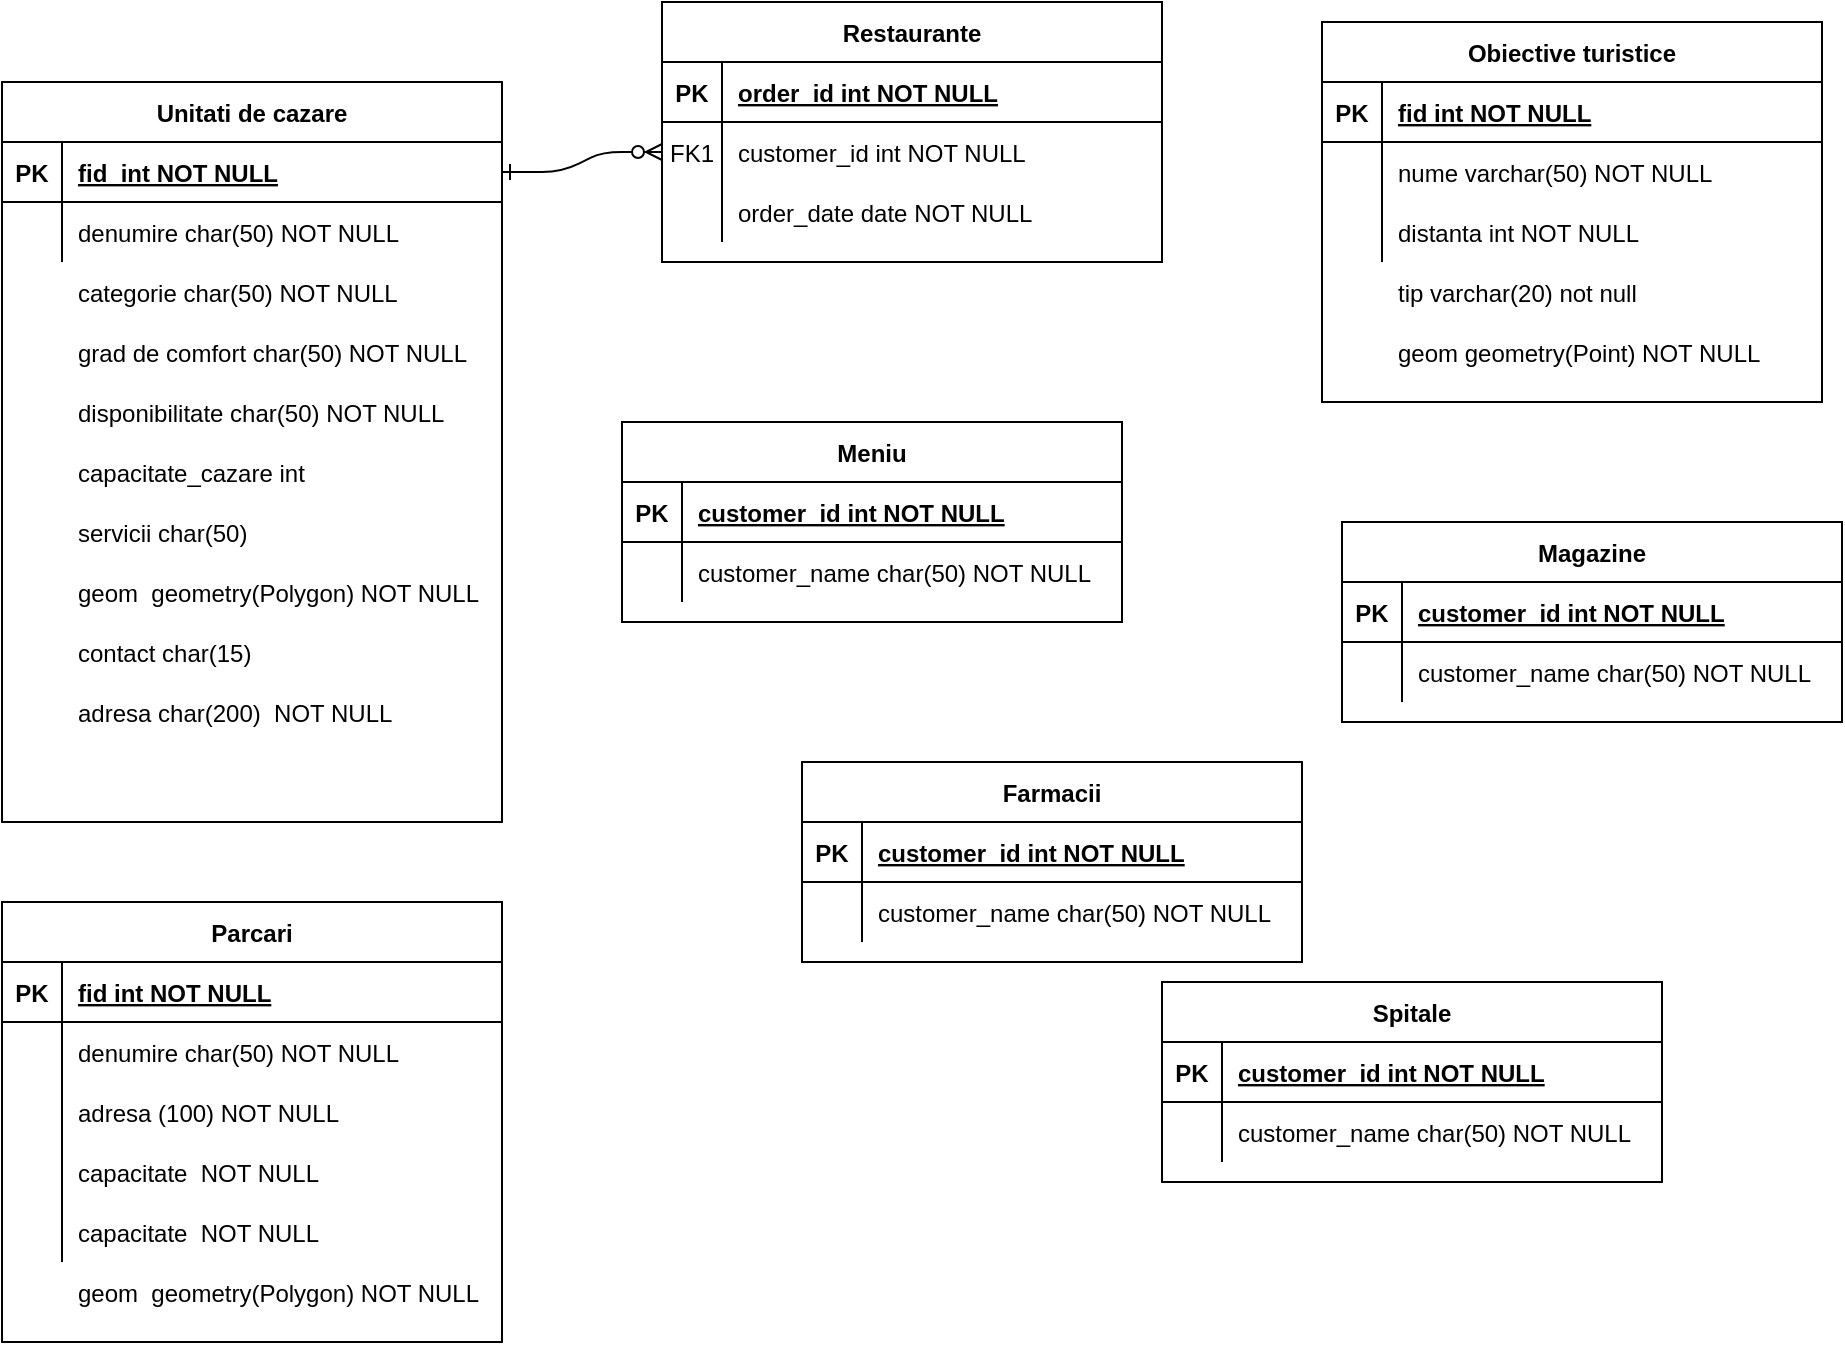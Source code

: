 <mxfile version="21.3.0" type="github">
  <diagram id="R2lEEEUBdFMjLlhIrx00" name="Page-1">
    <mxGraphModel dx="1400" dy="764" grid="1" gridSize="10" guides="1" tooltips="1" connect="1" arrows="1" fold="1" page="1" pageScale="1" pageWidth="1100" pageHeight="850" math="0" shadow="0" extFonts="Permanent Marker^https://fonts.googleapis.com/css?family=Permanent+Marker">
      <root>
        <mxCell id="0" />
        <mxCell id="1" parent="0" />
        <mxCell id="C-vyLk0tnHw3VtMMgP7b-1" value="" style="edgeStyle=entityRelationEdgeStyle;endArrow=ERzeroToMany;startArrow=ERone;endFill=1;startFill=0;" parent="1" source="C-vyLk0tnHw3VtMMgP7b-24" target="C-vyLk0tnHw3VtMMgP7b-6" edge="1">
          <mxGeometry width="100" height="100" relative="1" as="geometry">
            <mxPoint x="340" y="720" as="sourcePoint" />
            <mxPoint x="440" y="620" as="targetPoint" />
          </mxGeometry>
        </mxCell>
        <mxCell id="C-vyLk0tnHw3VtMMgP7b-2" value="Restaurante" style="shape=table;startSize=30;container=1;collapsible=1;childLayout=tableLayout;fixedRows=1;rowLines=0;fontStyle=1;align=center;resizeLast=1;" parent="1" vertex="1">
          <mxGeometry x="390" y="60" width="250" height="130" as="geometry" />
        </mxCell>
        <mxCell id="C-vyLk0tnHw3VtMMgP7b-3" value="" style="shape=partialRectangle;collapsible=0;dropTarget=0;pointerEvents=0;fillColor=none;points=[[0,0.5],[1,0.5]];portConstraint=eastwest;top=0;left=0;right=0;bottom=1;" parent="C-vyLk0tnHw3VtMMgP7b-2" vertex="1">
          <mxGeometry y="30" width="250" height="30" as="geometry" />
        </mxCell>
        <mxCell id="C-vyLk0tnHw3VtMMgP7b-4" value="PK" style="shape=partialRectangle;overflow=hidden;connectable=0;fillColor=none;top=0;left=0;bottom=0;right=0;fontStyle=1;" parent="C-vyLk0tnHw3VtMMgP7b-3" vertex="1">
          <mxGeometry width="30" height="30" as="geometry">
            <mxRectangle width="30" height="30" as="alternateBounds" />
          </mxGeometry>
        </mxCell>
        <mxCell id="C-vyLk0tnHw3VtMMgP7b-5" value="order_id int NOT NULL " style="shape=partialRectangle;overflow=hidden;connectable=0;fillColor=none;top=0;left=0;bottom=0;right=0;align=left;spacingLeft=6;fontStyle=5;" parent="C-vyLk0tnHw3VtMMgP7b-3" vertex="1">
          <mxGeometry x="30" width="220" height="30" as="geometry">
            <mxRectangle width="220" height="30" as="alternateBounds" />
          </mxGeometry>
        </mxCell>
        <mxCell id="C-vyLk0tnHw3VtMMgP7b-6" value="" style="shape=partialRectangle;collapsible=0;dropTarget=0;pointerEvents=0;fillColor=none;points=[[0,0.5],[1,0.5]];portConstraint=eastwest;top=0;left=0;right=0;bottom=0;" parent="C-vyLk0tnHw3VtMMgP7b-2" vertex="1">
          <mxGeometry y="60" width="250" height="30" as="geometry" />
        </mxCell>
        <mxCell id="C-vyLk0tnHw3VtMMgP7b-7" value="FK1" style="shape=partialRectangle;overflow=hidden;connectable=0;fillColor=none;top=0;left=0;bottom=0;right=0;" parent="C-vyLk0tnHw3VtMMgP7b-6" vertex="1">
          <mxGeometry width="30" height="30" as="geometry">
            <mxRectangle width="30" height="30" as="alternateBounds" />
          </mxGeometry>
        </mxCell>
        <mxCell id="C-vyLk0tnHw3VtMMgP7b-8" value="customer_id int NOT NULL" style="shape=partialRectangle;overflow=hidden;connectable=0;fillColor=none;top=0;left=0;bottom=0;right=0;align=left;spacingLeft=6;" parent="C-vyLk0tnHw3VtMMgP7b-6" vertex="1">
          <mxGeometry x="30" width="220" height="30" as="geometry">
            <mxRectangle width="220" height="30" as="alternateBounds" />
          </mxGeometry>
        </mxCell>
        <mxCell id="C-vyLk0tnHw3VtMMgP7b-9" value="" style="shape=partialRectangle;collapsible=0;dropTarget=0;pointerEvents=0;fillColor=none;points=[[0,0.5],[1,0.5]];portConstraint=eastwest;top=0;left=0;right=0;bottom=0;" parent="C-vyLk0tnHw3VtMMgP7b-2" vertex="1">
          <mxGeometry y="90" width="250" height="30" as="geometry" />
        </mxCell>
        <mxCell id="C-vyLk0tnHw3VtMMgP7b-10" value="" style="shape=partialRectangle;overflow=hidden;connectable=0;fillColor=none;top=0;left=0;bottom=0;right=0;" parent="C-vyLk0tnHw3VtMMgP7b-9" vertex="1">
          <mxGeometry width="30" height="30" as="geometry">
            <mxRectangle width="30" height="30" as="alternateBounds" />
          </mxGeometry>
        </mxCell>
        <mxCell id="C-vyLk0tnHw3VtMMgP7b-11" value="order_date date NOT NULL" style="shape=partialRectangle;overflow=hidden;connectable=0;fillColor=none;top=0;left=0;bottom=0;right=0;align=left;spacingLeft=6;" parent="C-vyLk0tnHw3VtMMgP7b-9" vertex="1">
          <mxGeometry x="30" width="220" height="30" as="geometry">
            <mxRectangle width="220" height="30" as="alternateBounds" />
          </mxGeometry>
        </mxCell>
        <mxCell id="C-vyLk0tnHw3VtMMgP7b-13" value="Obiective turistice" style="shape=table;startSize=30;container=1;collapsible=1;childLayout=tableLayout;fixedRows=1;rowLines=0;fontStyle=1;align=center;resizeLast=1;" parent="1" vertex="1">
          <mxGeometry x="720" y="70" width="250" height="190" as="geometry" />
        </mxCell>
        <mxCell id="C-vyLk0tnHw3VtMMgP7b-14" value="" style="shape=partialRectangle;collapsible=0;dropTarget=0;pointerEvents=0;fillColor=none;points=[[0,0.5],[1,0.5]];portConstraint=eastwest;top=0;left=0;right=0;bottom=1;" parent="C-vyLk0tnHw3VtMMgP7b-13" vertex="1">
          <mxGeometry y="30" width="250" height="30" as="geometry" />
        </mxCell>
        <mxCell id="C-vyLk0tnHw3VtMMgP7b-15" value="PK" style="shape=partialRectangle;overflow=hidden;connectable=0;fillColor=none;top=0;left=0;bottom=0;right=0;fontStyle=1;" parent="C-vyLk0tnHw3VtMMgP7b-14" vertex="1">
          <mxGeometry width="30" height="30" as="geometry">
            <mxRectangle width="30" height="30" as="alternateBounds" />
          </mxGeometry>
        </mxCell>
        <mxCell id="C-vyLk0tnHw3VtMMgP7b-16" value="fid int NOT NULL " style="shape=partialRectangle;overflow=hidden;connectable=0;fillColor=none;top=0;left=0;bottom=0;right=0;align=left;spacingLeft=6;fontStyle=5;" parent="C-vyLk0tnHw3VtMMgP7b-14" vertex="1">
          <mxGeometry x="30" width="220" height="30" as="geometry">
            <mxRectangle width="220" height="30" as="alternateBounds" />
          </mxGeometry>
        </mxCell>
        <mxCell id="C-vyLk0tnHw3VtMMgP7b-17" value="" style="shape=partialRectangle;collapsible=0;dropTarget=0;pointerEvents=0;fillColor=none;points=[[0,0.5],[1,0.5]];portConstraint=eastwest;top=0;left=0;right=0;bottom=0;" parent="C-vyLk0tnHw3VtMMgP7b-13" vertex="1">
          <mxGeometry y="60" width="250" height="30" as="geometry" />
        </mxCell>
        <mxCell id="C-vyLk0tnHw3VtMMgP7b-18" value="" style="shape=partialRectangle;overflow=hidden;connectable=0;fillColor=none;top=0;left=0;bottom=0;right=0;" parent="C-vyLk0tnHw3VtMMgP7b-17" vertex="1">
          <mxGeometry width="30" height="30" as="geometry">
            <mxRectangle width="30" height="30" as="alternateBounds" />
          </mxGeometry>
        </mxCell>
        <mxCell id="C-vyLk0tnHw3VtMMgP7b-19" value="nume varchar(50) NOT NULL" style="shape=partialRectangle;overflow=hidden;connectable=0;fillColor=none;top=0;left=0;bottom=0;right=0;align=left;spacingLeft=6;" parent="C-vyLk0tnHw3VtMMgP7b-17" vertex="1">
          <mxGeometry x="30" width="220" height="30" as="geometry">
            <mxRectangle width="220" height="30" as="alternateBounds" />
          </mxGeometry>
        </mxCell>
        <mxCell id="C-vyLk0tnHw3VtMMgP7b-20" value="" style="shape=partialRectangle;collapsible=0;dropTarget=0;pointerEvents=0;fillColor=none;points=[[0,0.5],[1,0.5]];portConstraint=eastwest;top=0;left=0;right=0;bottom=0;" parent="C-vyLk0tnHw3VtMMgP7b-13" vertex="1">
          <mxGeometry y="90" width="250" height="30" as="geometry" />
        </mxCell>
        <mxCell id="C-vyLk0tnHw3VtMMgP7b-21" value="" style="shape=partialRectangle;overflow=hidden;connectable=0;fillColor=none;top=0;left=0;bottom=0;right=0;" parent="C-vyLk0tnHw3VtMMgP7b-20" vertex="1">
          <mxGeometry width="30" height="30" as="geometry">
            <mxRectangle width="30" height="30" as="alternateBounds" />
          </mxGeometry>
        </mxCell>
        <mxCell id="C-vyLk0tnHw3VtMMgP7b-22" value="distanta int NOT NULL" style="shape=partialRectangle;overflow=hidden;connectable=0;fillColor=none;top=0;left=0;bottom=0;right=0;align=left;spacingLeft=6;" parent="C-vyLk0tnHw3VtMMgP7b-20" vertex="1">
          <mxGeometry x="30" width="220" height="30" as="geometry">
            <mxRectangle width="220" height="30" as="alternateBounds" />
          </mxGeometry>
        </mxCell>
        <mxCell id="C-vyLk0tnHw3VtMMgP7b-23" value="Unitati de cazare" style="shape=table;startSize=30;container=1;collapsible=1;childLayout=tableLayout;fixedRows=1;rowLines=0;fontStyle=1;align=center;resizeLast=1;movable=1;resizable=1;rotatable=1;deletable=1;editable=1;locked=0;connectable=1;" parent="1" vertex="1">
          <mxGeometry x="60" y="100" width="250" height="370" as="geometry" />
        </mxCell>
        <mxCell id="C-vyLk0tnHw3VtMMgP7b-24" value="" style="shape=partialRectangle;collapsible=0;dropTarget=0;pointerEvents=0;fillColor=none;points=[[0,0.5],[1,0.5]];portConstraint=eastwest;top=0;left=0;right=0;bottom=1;movable=1;resizable=1;rotatable=1;deletable=1;editable=1;locked=0;connectable=1;" parent="C-vyLk0tnHw3VtMMgP7b-23" vertex="1">
          <mxGeometry y="30" width="250" height="30" as="geometry" />
        </mxCell>
        <mxCell id="C-vyLk0tnHw3VtMMgP7b-25" value="PK" style="shape=partialRectangle;overflow=hidden;connectable=1;fillColor=none;top=0;left=0;bottom=0;right=0;fontStyle=1;movable=1;resizable=1;rotatable=1;deletable=1;editable=1;locked=0;" parent="C-vyLk0tnHw3VtMMgP7b-24" vertex="1">
          <mxGeometry width="30" height="30" as="geometry">
            <mxRectangle width="30" height="30" as="alternateBounds" />
          </mxGeometry>
        </mxCell>
        <mxCell id="C-vyLk0tnHw3VtMMgP7b-26" value="fid  int NOT NULL " style="shape=partialRectangle;overflow=hidden;connectable=1;fillColor=none;top=0;left=0;bottom=0;right=0;align=left;spacingLeft=6;fontStyle=5;movable=1;resizable=1;rotatable=1;deletable=1;editable=1;locked=0;" parent="C-vyLk0tnHw3VtMMgP7b-24" vertex="1">
          <mxGeometry x="30" width="220" height="30" as="geometry">
            <mxRectangle width="220" height="30" as="alternateBounds" />
          </mxGeometry>
        </mxCell>
        <mxCell id="C-vyLk0tnHw3VtMMgP7b-27" value="" style="shape=partialRectangle;collapsible=0;dropTarget=0;pointerEvents=0;fillColor=none;points=[[0,0.5],[1,0.5]];portConstraint=eastwest;top=0;left=0;right=0;bottom=0;movable=1;resizable=1;rotatable=1;deletable=1;editable=1;locked=0;connectable=1;" parent="C-vyLk0tnHw3VtMMgP7b-23" vertex="1">
          <mxGeometry y="60" width="250" height="30" as="geometry" />
        </mxCell>
        <mxCell id="C-vyLk0tnHw3VtMMgP7b-28" value="" style="shape=partialRectangle;overflow=hidden;connectable=1;fillColor=none;top=0;left=0;bottom=0;right=0;movable=1;resizable=1;rotatable=1;deletable=1;editable=1;locked=0;" parent="C-vyLk0tnHw3VtMMgP7b-27" vertex="1">
          <mxGeometry width="30" height="30" as="geometry">
            <mxRectangle width="30" height="30" as="alternateBounds" />
          </mxGeometry>
        </mxCell>
        <mxCell id="C-vyLk0tnHw3VtMMgP7b-29" value="denumire char(50) NOT NULL" style="shape=partialRectangle;overflow=hidden;connectable=1;fillColor=none;top=0;left=0;bottom=0;right=0;align=left;spacingLeft=6;movable=1;resizable=1;rotatable=1;deletable=1;editable=1;locked=0;" parent="C-vyLk0tnHw3VtMMgP7b-27" vertex="1">
          <mxGeometry x="30" width="220" height="30" as="geometry">
            <mxRectangle width="220" height="30" as="alternateBounds" />
          </mxGeometry>
        </mxCell>
        <mxCell id="8BzRvmE6R4tRwr41F-D9-1" value="Farmacii" style="shape=table;startSize=30;container=1;collapsible=1;childLayout=tableLayout;fixedRows=1;rowLines=0;fontStyle=1;align=center;resizeLast=1;" vertex="1" parent="1">
          <mxGeometry x="460" y="440" width="250" height="100" as="geometry" />
        </mxCell>
        <mxCell id="8BzRvmE6R4tRwr41F-D9-2" value="" style="shape=partialRectangle;collapsible=0;dropTarget=0;pointerEvents=0;fillColor=none;points=[[0,0.5],[1,0.5]];portConstraint=eastwest;top=0;left=0;right=0;bottom=1;" vertex="1" parent="8BzRvmE6R4tRwr41F-D9-1">
          <mxGeometry y="30" width="250" height="30" as="geometry" />
        </mxCell>
        <mxCell id="8BzRvmE6R4tRwr41F-D9-3" value="PK" style="shape=partialRectangle;overflow=hidden;connectable=0;fillColor=none;top=0;left=0;bottom=0;right=0;fontStyle=1;" vertex="1" parent="8BzRvmE6R4tRwr41F-D9-2">
          <mxGeometry width="30" height="30" as="geometry">
            <mxRectangle width="30" height="30" as="alternateBounds" />
          </mxGeometry>
        </mxCell>
        <mxCell id="8BzRvmE6R4tRwr41F-D9-4" value="customer_id int NOT NULL " style="shape=partialRectangle;overflow=hidden;connectable=0;fillColor=none;top=0;left=0;bottom=0;right=0;align=left;spacingLeft=6;fontStyle=5;" vertex="1" parent="8BzRvmE6R4tRwr41F-D9-2">
          <mxGeometry x="30" width="220" height="30" as="geometry">
            <mxRectangle width="220" height="30" as="alternateBounds" />
          </mxGeometry>
        </mxCell>
        <mxCell id="8BzRvmE6R4tRwr41F-D9-5" value="" style="shape=partialRectangle;collapsible=0;dropTarget=0;pointerEvents=0;fillColor=none;points=[[0,0.5],[1,0.5]];portConstraint=eastwest;top=0;left=0;right=0;bottom=0;" vertex="1" parent="8BzRvmE6R4tRwr41F-D9-1">
          <mxGeometry y="60" width="250" height="30" as="geometry" />
        </mxCell>
        <mxCell id="8BzRvmE6R4tRwr41F-D9-6" value="" style="shape=partialRectangle;overflow=hidden;connectable=0;fillColor=none;top=0;left=0;bottom=0;right=0;" vertex="1" parent="8BzRvmE6R4tRwr41F-D9-5">
          <mxGeometry width="30" height="30" as="geometry">
            <mxRectangle width="30" height="30" as="alternateBounds" />
          </mxGeometry>
        </mxCell>
        <mxCell id="8BzRvmE6R4tRwr41F-D9-7" value="customer_name char(50) NOT NULL" style="shape=partialRectangle;overflow=hidden;connectable=0;fillColor=none;top=0;left=0;bottom=0;right=0;align=left;spacingLeft=6;" vertex="1" parent="8BzRvmE6R4tRwr41F-D9-5">
          <mxGeometry x="30" width="220" height="30" as="geometry">
            <mxRectangle width="220" height="30" as="alternateBounds" />
          </mxGeometry>
        </mxCell>
        <mxCell id="8BzRvmE6R4tRwr41F-D9-8" value="Magazine" style="shape=table;startSize=30;container=1;collapsible=1;childLayout=tableLayout;fixedRows=1;rowLines=0;fontStyle=1;align=center;resizeLast=1;" vertex="1" parent="1">
          <mxGeometry x="730" y="320" width="250" height="100" as="geometry" />
        </mxCell>
        <mxCell id="8BzRvmE6R4tRwr41F-D9-9" value="" style="shape=partialRectangle;collapsible=0;dropTarget=0;pointerEvents=0;fillColor=none;points=[[0,0.5],[1,0.5]];portConstraint=eastwest;top=0;left=0;right=0;bottom=1;" vertex="1" parent="8BzRvmE6R4tRwr41F-D9-8">
          <mxGeometry y="30" width="250" height="30" as="geometry" />
        </mxCell>
        <mxCell id="8BzRvmE6R4tRwr41F-D9-10" value="PK" style="shape=partialRectangle;overflow=hidden;connectable=0;fillColor=none;top=0;left=0;bottom=0;right=0;fontStyle=1;" vertex="1" parent="8BzRvmE6R4tRwr41F-D9-9">
          <mxGeometry width="30" height="30" as="geometry">
            <mxRectangle width="30" height="30" as="alternateBounds" />
          </mxGeometry>
        </mxCell>
        <mxCell id="8BzRvmE6R4tRwr41F-D9-11" value="customer_id int NOT NULL " style="shape=partialRectangle;overflow=hidden;connectable=0;fillColor=none;top=0;left=0;bottom=0;right=0;align=left;spacingLeft=6;fontStyle=5;" vertex="1" parent="8BzRvmE6R4tRwr41F-D9-9">
          <mxGeometry x="30" width="220" height="30" as="geometry">
            <mxRectangle width="220" height="30" as="alternateBounds" />
          </mxGeometry>
        </mxCell>
        <mxCell id="8BzRvmE6R4tRwr41F-D9-12" value="" style="shape=partialRectangle;collapsible=0;dropTarget=0;pointerEvents=0;fillColor=none;points=[[0,0.5],[1,0.5]];portConstraint=eastwest;top=0;left=0;right=0;bottom=0;" vertex="1" parent="8BzRvmE6R4tRwr41F-D9-8">
          <mxGeometry y="60" width="250" height="30" as="geometry" />
        </mxCell>
        <mxCell id="8BzRvmE6R4tRwr41F-D9-13" value="" style="shape=partialRectangle;overflow=hidden;connectable=0;fillColor=none;top=0;left=0;bottom=0;right=0;" vertex="1" parent="8BzRvmE6R4tRwr41F-D9-12">
          <mxGeometry width="30" height="30" as="geometry">
            <mxRectangle width="30" height="30" as="alternateBounds" />
          </mxGeometry>
        </mxCell>
        <mxCell id="8BzRvmE6R4tRwr41F-D9-14" value="customer_name char(50) NOT NULL" style="shape=partialRectangle;overflow=hidden;connectable=0;fillColor=none;top=0;left=0;bottom=0;right=0;align=left;spacingLeft=6;" vertex="1" parent="8BzRvmE6R4tRwr41F-D9-12">
          <mxGeometry x="30" width="220" height="30" as="geometry">
            <mxRectangle width="220" height="30" as="alternateBounds" />
          </mxGeometry>
        </mxCell>
        <mxCell id="8BzRvmE6R4tRwr41F-D9-15" value="Parcari" style="shape=table;startSize=30;container=1;collapsible=1;childLayout=tableLayout;fixedRows=1;rowLines=0;fontStyle=1;align=center;resizeLast=1;" vertex="1" parent="1">
          <mxGeometry x="60" y="510" width="250" height="220" as="geometry" />
        </mxCell>
        <mxCell id="8BzRvmE6R4tRwr41F-D9-16" value="" style="shape=partialRectangle;collapsible=0;dropTarget=0;pointerEvents=0;fillColor=none;points=[[0,0.5],[1,0.5]];portConstraint=eastwest;top=0;left=0;right=0;bottom=1;" vertex="1" parent="8BzRvmE6R4tRwr41F-D9-15">
          <mxGeometry y="30" width="250" height="30" as="geometry" />
        </mxCell>
        <mxCell id="8BzRvmE6R4tRwr41F-D9-17" value="PK" style="shape=partialRectangle;overflow=hidden;connectable=0;fillColor=none;top=0;left=0;bottom=0;right=0;fontStyle=1;" vertex="1" parent="8BzRvmE6R4tRwr41F-D9-16">
          <mxGeometry width="30" height="30" as="geometry">
            <mxRectangle width="30" height="30" as="alternateBounds" />
          </mxGeometry>
        </mxCell>
        <mxCell id="8BzRvmE6R4tRwr41F-D9-18" value="fid int NOT NULL " style="shape=partialRectangle;overflow=hidden;connectable=0;fillColor=none;top=0;left=0;bottom=0;right=0;align=left;spacingLeft=6;fontStyle=5;" vertex="1" parent="8BzRvmE6R4tRwr41F-D9-16">
          <mxGeometry x="30" width="220" height="30" as="geometry">
            <mxRectangle width="220" height="30" as="alternateBounds" />
          </mxGeometry>
        </mxCell>
        <mxCell id="8BzRvmE6R4tRwr41F-D9-19" value="" style="shape=partialRectangle;collapsible=0;dropTarget=0;pointerEvents=0;fillColor=none;points=[[0,0.5],[1,0.5]];portConstraint=eastwest;top=0;left=0;right=0;bottom=0;" vertex="1" parent="8BzRvmE6R4tRwr41F-D9-15">
          <mxGeometry y="60" width="250" height="30" as="geometry" />
        </mxCell>
        <mxCell id="8BzRvmE6R4tRwr41F-D9-20" value="" style="shape=partialRectangle;overflow=hidden;connectable=0;fillColor=none;top=0;left=0;bottom=0;right=0;" vertex="1" parent="8BzRvmE6R4tRwr41F-D9-19">
          <mxGeometry width="30" height="30" as="geometry">
            <mxRectangle width="30" height="30" as="alternateBounds" />
          </mxGeometry>
        </mxCell>
        <mxCell id="8BzRvmE6R4tRwr41F-D9-21" value="denumire char(50) NOT NULL" style="shape=partialRectangle;overflow=hidden;connectable=0;fillColor=none;top=0;left=0;bottom=0;right=0;align=left;spacingLeft=6;" vertex="1" parent="8BzRvmE6R4tRwr41F-D9-19">
          <mxGeometry x="30" width="220" height="30" as="geometry">
            <mxRectangle width="220" height="30" as="alternateBounds" />
          </mxGeometry>
        </mxCell>
        <mxCell id="8BzRvmE6R4tRwr41F-D9-61" value="" style="shape=partialRectangle;collapsible=0;dropTarget=0;pointerEvents=0;fillColor=none;points=[[0,0.5],[1,0.5]];portConstraint=eastwest;top=0;left=0;right=0;bottom=0;" vertex="1" parent="8BzRvmE6R4tRwr41F-D9-15">
          <mxGeometry y="90" width="250" height="30" as="geometry" />
        </mxCell>
        <mxCell id="8BzRvmE6R4tRwr41F-D9-62" value="" style="shape=partialRectangle;overflow=hidden;connectable=0;fillColor=none;top=0;left=0;bottom=0;right=0;" vertex="1" parent="8BzRvmE6R4tRwr41F-D9-61">
          <mxGeometry width="30" height="30" as="geometry">
            <mxRectangle width="30" height="30" as="alternateBounds" />
          </mxGeometry>
        </mxCell>
        <mxCell id="8BzRvmE6R4tRwr41F-D9-63" value="adresa (100) NOT NULL" style="shape=partialRectangle;overflow=hidden;connectable=0;fillColor=none;top=0;left=0;bottom=0;right=0;align=left;spacingLeft=6;" vertex="1" parent="8BzRvmE6R4tRwr41F-D9-61">
          <mxGeometry x="30" width="220" height="30" as="geometry">
            <mxRectangle width="220" height="30" as="alternateBounds" />
          </mxGeometry>
        </mxCell>
        <mxCell id="8BzRvmE6R4tRwr41F-D9-64" value="" style="shape=partialRectangle;collapsible=0;dropTarget=0;pointerEvents=0;fillColor=none;points=[[0,0.5],[1,0.5]];portConstraint=eastwest;top=0;left=0;right=0;bottom=0;" vertex="1" parent="8BzRvmE6R4tRwr41F-D9-15">
          <mxGeometry y="120" width="250" height="30" as="geometry" />
        </mxCell>
        <mxCell id="8BzRvmE6R4tRwr41F-D9-65" value="" style="shape=partialRectangle;overflow=hidden;connectable=0;fillColor=none;top=0;left=0;bottom=0;right=0;" vertex="1" parent="8BzRvmE6R4tRwr41F-D9-64">
          <mxGeometry width="30" height="30" as="geometry">
            <mxRectangle width="30" height="30" as="alternateBounds" />
          </mxGeometry>
        </mxCell>
        <mxCell id="8BzRvmE6R4tRwr41F-D9-66" value="capacitate  NOT NULL" style="shape=partialRectangle;overflow=hidden;connectable=0;fillColor=none;top=0;left=0;bottom=0;right=0;align=left;spacingLeft=6;" vertex="1" parent="8BzRvmE6R4tRwr41F-D9-64">
          <mxGeometry x="30" width="220" height="30" as="geometry">
            <mxRectangle width="220" height="30" as="alternateBounds" />
          </mxGeometry>
        </mxCell>
        <mxCell id="8BzRvmE6R4tRwr41F-D9-72" value="" style="shape=partialRectangle;collapsible=0;dropTarget=0;pointerEvents=0;fillColor=none;points=[[0,0.5],[1,0.5]];portConstraint=eastwest;top=0;left=0;right=0;bottom=0;" vertex="1" parent="8BzRvmE6R4tRwr41F-D9-15">
          <mxGeometry y="150" width="250" height="30" as="geometry" />
        </mxCell>
        <mxCell id="8BzRvmE6R4tRwr41F-D9-73" value="" style="shape=partialRectangle;overflow=hidden;connectable=0;fillColor=none;top=0;left=0;bottom=0;right=0;" vertex="1" parent="8BzRvmE6R4tRwr41F-D9-72">
          <mxGeometry width="30" height="30" as="geometry">
            <mxRectangle width="30" height="30" as="alternateBounds" />
          </mxGeometry>
        </mxCell>
        <mxCell id="8BzRvmE6R4tRwr41F-D9-74" value="capacitate  NOT NULL" style="shape=partialRectangle;overflow=hidden;connectable=0;fillColor=none;top=0;left=0;bottom=0;right=0;align=left;spacingLeft=6;" vertex="1" parent="8BzRvmE6R4tRwr41F-D9-72">
          <mxGeometry x="30" width="220" height="30" as="geometry">
            <mxRectangle width="220" height="30" as="alternateBounds" />
          </mxGeometry>
        </mxCell>
        <mxCell id="8BzRvmE6R4tRwr41F-D9-22" value="Spitale" style="shape=table;startSize=30;container=1;collapsible=1;childLayout=tableLayout;fixedRows=1;rowLines=0;fontStyle=1;align=center;resizeLast=1;" vertex="1" parent="1">
          <mxGeometry x="640" y="550" width="250" height="100" as="geometry" />
        </mxCell>
        <mxCell id="8BzRvmE6R4tRwr41F-D9-23" value="" style="shape=partialRectangle;collapsible=0;dropTarget=0;pointerEvents=0;fillColor=none;points=[[0,0.5],[1,0.5]];portConstraint=eastwest;top=0;left=0;right=0;bottom=1;" vertex="1" parent="8BzRvmE6R4tRwr41F-D9-22">
          <mxGeometry y="30" width="250" height="30" as="geometry" />
        </mxCell>
        <mxCell id="8BzRvmE6R4tRwr41F-D9-24" value="PK" style="shape=partialRectangle;overflow=hidden;connectable=0;fillColor=none;top=0;left=0;bottom=0;right=0;fontStyle=1;" vertex="1" parent="8BzRvmE6R4tRwr41F-D9-23">
          <mxGeometry width="30" height="30" as="geometry">
            <mxRectangle width="30" height="30" as="alternateBounds" />
          </mxGeometry>
        </mxCell>
        <mxCell id="8BzRvmE6R4tRwr41F-D9-25" value="customer_id int NOT NULL " style="shape=partialRectangle;overflow=hidden;connectable=0;fillColor=none;top=0;left=0;bottom=0;right=0;align=left;spacingLeft=6;fontStyle=5;" vertex="1" parent="8BzRvmE6R4tRwr41F-D9-23">
          <mxGeometry x="30" width="220" height="30" as="geometry">
            <mxRectangle width="220" height="30" as="alternateBounds" />
          </mxGeometry>
        </mxCell>
        <mxCell id="8BzRvmE6R4tRwr41F-D9-26" value="" style="shape=partialRectangle;collapsible=0;dropTarget=0;pointerEvents=0;fillColor=none;points=[[0,0.5],[1,0.5]];portConstraint=eastwest;top=0;left=0;right=0;bottom=0;" vertex="1" parent="8BzRvmE6R4tRwr41F-D9-22">
          <mxGeometry y="60" width="250" height="30" as="geometry" />
        </mxCell>
        <mxCell id="8BzRvmE6R4tRwr41F-D9-27" value="" style="shape=partialRectangle;overflow=hidden;connectable=0;fillColor=none;top=0;left=0;bottom=0;right=0;" vertex="1" parent="8BzRvmE6R4tRwr41F-D9-26">
          <mxGeometry width="30" height="30" as="geometry">
            <mxRectangle width="30" height="30" as="alternateBounds" />
          </mxGeometry>
        </mxCell>
        <mxCell id="8BzRvmE6R4tRwr41F-D9-28" value="customer_name char(50) NOT NULL" style="shape=partialRectangle;overflow=hidden;connectable=0;fillColor=none;top=0;left=0;bottom=0;right=0;align=left;spacingLeft=6;" vertex="1" parent="8BzRvmE6R4tRwr41F-D9-26">
          <mxGeometry x="30" width="220" height="30" as="geometry">
            <mxRectangle width="220" height="30" as="alternateBounds" />
          </mxGeometry>
        </mxCell>
        <mxCell id="8BzRvmE6R4tRwr41F-D9-30" value="Meniu" style="shape=table;startSize=30;container=1;collapsible=1;childLayout=tableLayout;fixedRows=1;rowLines=0;fontStyle=1;align=center;resizeLast=1;" vertex="1" parent="1">
          <mxGeometry x="370" y="270" width="250" height="100" as="geometry" />
        </mxCell>
        <mxCell id="8BzRvmE6R4tRwr41F-D9-31" value="" style="shape=partialRectangle;collapsible=0;dropTarget=0;pointerEvents=0;fillColor=none;points=[[0,0.5],[1,0.5]];portConstraint=eastwest;top=0;left=0;right=0;bottom=1;" vertex="1" parent="8BzRvmE6R4tRwr41F-D9-30">
          <mxGeometry y="30" width="250" height="30" as="geometry" />
        </mxCell>
        <mxCell id="8BzRvmE6R4tRwr41F-D9-32" value="PK" style="shape=partialRectangle;overflow=hidden;connectable=0;fillColor=none;top=0;left=0;bottom=0;right=0;fontStyle=1;" vertex="1" parent="8BzRvmE6R4tRwr41F-D9-31">
          <mxGeometry width="30" height="30" as="geometry">
            <mxRectangle width="30" height="30" as="alternateBounds" />
          </mxGeometry>
        </mxCell>
        <mxCell id="8BzRvmE6R4tRwr41F-D9-33" value="customer_id int NOT NULL " style="shape=partialRectangle;overflow=hidden;connectable=0;fillColor=none;top=0;left=0;bottom=0;right=0;align=left;spacingLeft=6;fontStyle=5;" vertex="1" parent="8BzRvmE6R4tRwr41F-D9-31">
          <mxGeometry x="30" width="220" height="30" as="geometry">
            <mxRectangle width="220" height="30" as="alternateBounds" />
          </mxGeometry>
        </mxCell>
        <mxCell id="8BzRvmE6R4tRwr41F-D9-34" value="" style="shape=partialRectangle;collapsible=0;dropTarget=0;pointerEvents=0;fillColor=none;points=[[0,0.5],[1,0.5]];portConstraint=eastwest;top=0;left=0;right=0;bottom=0;" vertex="1" parent="8BzRvmE6R4tRwr41F-D9-30">
          <mxGeometry y="60" width="250" height="30" as="geometry" />
        </mxCell>
        <mxCell id="8BzRvmE6R4tRwr41F-D9-35" value="" style="shape=partialRectangle;overflow=hidden;connectable=0;fillColor=none;top=0;left=0;bottom=0;right=0;" vertex="1" parent="8BzRvmE6R4tRwr41F-D9-34">
          <mxGeometry width="30" height="30" as="geometry">
            <mxRectangle width="30" height="30" as="alternateBounds" />
          </mxGeometry>
        </mxCell>
        <mxCell id="8BzRvmE6R4tRwr41F-D9-36" value="customer_name char(50) NOT NULL" style="shape=partialRectangle;overflow=hidden;connectable=0;fillColor=none;top=0;left=0;bottom=0;right=0;align=left;spacingLeft=6;" vertex="1" parent="8BzRvmE6R4tRwr41F-D9-34">
          <mxGeometry x="30" width="220" height="30" as="geometry">
            <mxRectangle width="220" height="30" as="alternateBounds" />
          </mxGeometry>
        </mxCell>
        <mxCell id="8BzRvmE6R4tRwr41F-D9-45" value="" style="shape=partialRectangle;overflow=hidden;connectable=1;fillColor=none;top=0;left=0;bottom=0;right=0;movable=1;resizable=1;rotatable=1;deletable=1;editable=1;locked=0;" vertex="1" parent="1">
          <mxGeometry x="60" y="190" width="30" height="30" as="geometry">
            <mxRectangle width="30" height="30" as="alternateBounds" />
          </mxGeometry>
        </mxCell>
        <mxCell id="8BzRvmE6R4tRwr41F-D9-46" value="categorie char(50) NOT NULL" style="shape=partialRectangle;overflow=hidden;connectable=1;fillColor=none;top=0;left=0;bottom=0;right=0;align=left;spacingLeft=6;movable=1;resizable=1;rotatable=1;deletable=1;editable=1;locked=0;" vertex="1" parent="1">
          <mxGeometry x="90" y="190" width="220" height="30" as="geometry">
            <mxRectangle width="220" height="30" as="alternateBounds" />
          </mxGeometry>
        </mxCell>
        <mxCell id="8BzRvmE6R4tRwr41F-D9-48" value="" style="shape=partialRectangle;overflow=hidden;connectable=1;fillColor=none;top=0;left=0;bottom=0;right=0;movable=1;resizable=1;rotatable=1;deletable=1;editable=1;locked=0;" vertex="1" parent="1">
          <mxGeometry x="60" y="220" width="30" height="30" as="geometry">
            <mxRectangle width="30" height="30" as="alternateBounds" />
          </mxGeometry>
        </mxCell>
        <mxCell id="8BzRvmE6R4tRwr41F-D9-49" value="grad de comfort char(50) NOT NULL" style="shape=partialRectangle;overflow=hidden;connectable=1;fillColor=none;top=0;left=0;bottom=0;right=0;align=left;spacingLeft=6;movable=1;resizable=1;rotatable=1;deletable=1;editable=1;locked=0;" vertex="1" parent="1">
          <mxGeometry x="90" y="220" width="220" height="30" as="geometry">
            <mxRectangle width="220" height="30" as="alternateBounds" />
          </mxGeometry>
        </mxCell>
        <mxCell id="8BzRvmE6R4tRwr41F-D9-50" value="" style="shape=partialRectangle;overflow=hidden;connectable=1;fillColor=none;top=0;left=0;bottom=0;right=0;movable=1;resizable=1;rotatable=1;deletable=1;editable=1;locked=0;" vertex="1" parent="1">
          <mxGeometry x="60" y="250" width="30" height="30" as="geometry">
            <mxRectangle width="30" height="30" as="alternateBounds" />
          </mxGeometry>
        </mxCell>
        <mxCell id="8BzRvmE6R4tRwr41F-D9-51" value="disponibilitate char(50) NOT NULL" style="shape=partialRectangle;overflow=hidden;connectable=1;fillColor=none;top=0;left=0;bottom=0;right=0;align=left;spacingLeft=6;movable=1;resizable=1;rotatable=1;deletable=1;editable=1;locked=0;" vertex="1" parent="1">
          <mxGeometry x="90" y="250" width="220" height="30" as="geometry">
            <mxRectangle width="220" height="30" as="alternateBounds" />
          </mxGeometry>
        </mxCell>
        <mxCell id="8BzRvmE6R4tRwr41F-D9-52" value="" style="shape=partialRectangle;overflow=hidden;connectable=1;fillColor=none;top=0;left=0;bottom=0;right=0;movable=1;resizable=1;rotatable=1;deletable=1;editable=1;locked=0;" vertex="1" parent="1">
          <mxGeometry x="60" y="280" width="30" height="30" as="geometry">
            <mxRectangle width="30" height="30" as="alternateBounds" />
          </mxGeometry>
        </mxCell>
        <mxCell id="8BzRvmE6R4tRwr41F-D9-53" value="capacitate_cazare int " style="shape=partialRectangle;overflow=hidden;connectable=1;fillColor=none;top=0;left=0;bottom=0;right=0;align=left;spacingLeft=6;movable=1;resizable=1;rotatable=1;deletable=1;editable=1;locked=0;" vertex="1" parent="1">
          <mxGeometry x="90" y="280" width="220" height="30" as="geometry">
            <mxRectangle width="220" height="30" as="alternateBounds" />
          </mxGeometry>
        </mxCell>
        <mxCell id="8BzRvmE6R4tRwr41F-D9-54" value="" style="shape=partialRectangle;overflow=hidden;connectable=1;fillColor=none;top=0;left=0;bottom=0;right=0;movable=1;resizable=1;rotatable=1;deletable=1;editable=1;locked=0;" vertex="1" parent="1">
          <mxGeometry x="60" y="310" width="30" height="30" as="geometry">
            <mxRectangle width="30" height="30" as="alternateBounds" />
          </mxGeometry>
        </mxCell>
        <mxCell id="8BzRvmE6R4tRwr41F-D9-55" value="servicii char(50) " style="shape=partialRectangle;overflow=hidden;connectable=1;fillColor=none;top=0;left=0;bottom=0;right=0;align=left;spacingLeft=6;movable=1;resizable=1;rotatable=1;deletable=1;editable=1;locked=0;" vertex="1" parent="1">
          <mxGeometry x="90" y="310" width="220" height="30" as="geometry">
            <mxRectangle width="220" height="30" as="alternateBounds" />
          </mxGeometry>
        </mxCell>
        <mxCell id="8BzRvmE6R4tRwr41F-D9-57" value="geom  geometry(Polygon) NOT NULL" style="shape=partialRectangle;overflow=hidden;connectable=1;fillColor=none;top=0;left=0;bottom=0;right=0;align=left;spacingLeft=6;movable=1;resizable=1;rotatable=1;deletable=1;editable=1;locked=0;" vertex="1" parent="1">
          <mxGeometry x="90" y="340" width="220" height="30" as="geometry">
            <mxRectangle width="220" height="30" as="alternateBounds" />
          </mxGeometry>
        </mxCell>
        <mxCell id="vx_NKKoa3g9iV-v34Yoh-1" value="" style="shape=partialRectangle;overflow=hidden;connectable=0;fillColor=none;top=0;left=0;bottom=0;right=0;" vertex="1" parent="1">
          <mxGeometry x="720" y="220" width="30" height="30" as="geometry">
            <mxRectangle width="30" height="30" as="alternateBounds" />
          </mxGeometry>
        </mxCell>
        <mxCell id="8BzRvmE6R4tRwr41F-D9-67" value="contact char(15) " style="shape=partialRectangle;overflow=hidden;connectable=1;fillColor=none;top=0;left=0;bottom=0;right=0;align=left;spacingLeft=6;movable=1;resizable=1;rotatable=1;deletable=1;editable=1;locked=0;" vertex="1" parent="1">
          <mxGeometry x="90" y="370" width="220" height="30" as="geometry">
            <mxRectangle width="220" height="30" as="alternateBounds" />
          </mxGeometry>
        </mxCell>
        <mxCell id="vx_NKKoa3g9iV-v34Yoh-2" value="geom geometry(Point) NOT NULL" style="shape=partialRectangle;overflow=hidden;connectable=0;fillColor=none;top=0;left=0;bottom=0;right=0;align=left;spacingLeft=6;" vertex="1" parent="1">
          <mxGeometry x="750" y="220" width="220" height="30" as="geometry">
            <mxRectangle width="220" height="30" as="alternateBounds" />
          </mxGeometry>
        </mxCell>
        <mxCell id="8BzRvmE6R4tRwr41F-D9-70" value="adresa char(200)  NOT NULL" style="shape=partialRectangle;overflow=hidden;connectable=1;fillColor=none;top=0;left=0;bottom=0;right=0;align=left;spacingLeft=6;movable=1;resizable=1;rotatable=1;deletable=1;editable=1;locked=0;" vertex="1" parent="1">
          <mxGeometry x="90" y="400" width="220" height="30" as="geometry">
            <mxRectangle width="220" height="30" as="alternateBounds" />
          </mxGeometry>
        </mxCell>
        <mxCell id="8BzRvmE6R4tRwr41F-D9-76" value="geom  geometry(Polygon) NOT NULL" style="shape=partialRectangle;overflow=hidden;connectable=1;fillColor=none;top=0;left=0;bottom=0;right=0;align=left;spacingLeft=6;movable=1;resizable=1;rotatable=1;deletable=1;editable=1;locked=0;" vertex="1" parent="1">
          <mxGeometry x="90" y="690" width="220" height="30" as="geometry">
            <mxRectangle width="220" height="30" as="alternateBounds" />
          </mxGeometry>
        </mxCell>
        <mxCell id="vx_NKKoa3g9iV-v34Yoh-3" value="" style="shape=partialRectangle;overflow=hidden;connectable=0;fillColor=none;top=0;left=0;bottom=0;right=0;" vertex="1" parent="1">
          <mxGeometry x="720" y="190" width="30" height="30" as="geometry">
            <mxRectangle width="30" height="30" as="alternateBounds" />
          </mxGeometry>
        </mxCell>
        <mxCell id="vx_NKKoa3g9iV-v34Yoh-4" value="tip varchar(20) not null" style="shape=partialRectangle;overflow=hidden;connectable=0;fillColor=none;top=0;left=0;bottom=0;right=0;align=left;spacingLeft=6;" vertex="1" parent="1">
          <mxGeometry x="750" y="190" width="220" height="30" as="geometry">
            <mxRectangle width="220" height="30" as="alternateBounds" />
          </mxGeometry>
        </mxCell>
      </root>
    </mxGraphModel>
  </diagram>
</mxfile>
